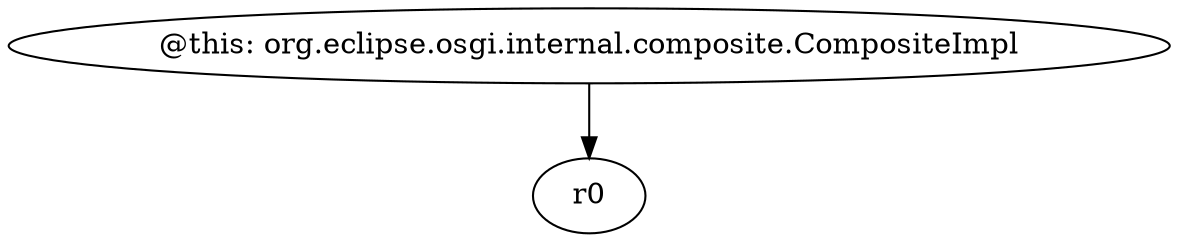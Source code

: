 digraph g {
0[label="@this: org.eclipse.osgi.internal.composite.CompositeImpl"]
1[label="r0"]
0->1[label=""]
}